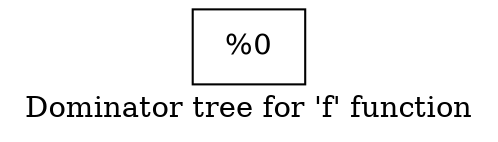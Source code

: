 digraph "Dominator tree for 'f' function" {
	label="Dominator tree for 'f' function";

	Node0x23b42f0 [shape=record,label="{%0}"];
}
